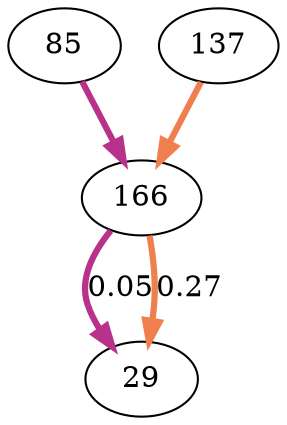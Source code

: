 digraph  {
85;
166;
29;
137;
85 -> 166  [color="#b8318a", key=0, penwidth=3];
166 -> 29  [color="#b8318a", key=0, label="0.05", penwidth=3];
166 -> 29  [color="#f07f4f", key=1, label="0.27", penwidth=3];
137 -> 166  [color="#f07f4f", key=0, penwidth=3];
}
